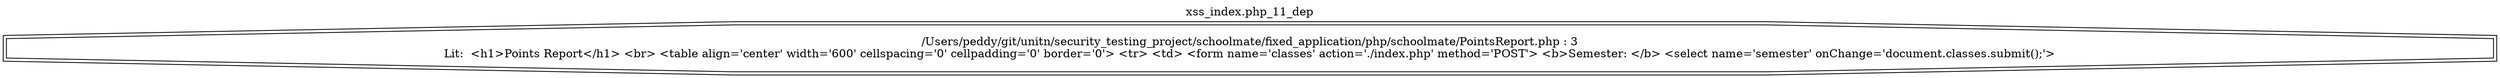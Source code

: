 digraph cfg {
  label="xss_index.php_11_dep";
  labelloc=t;
  n1 [shape=doubleoctagon, label="/Users/peddy/git/unitn/security_testing_project/schoolmate/fixed_application/php/schoolmate/PointsReport.php : 3\nLit:  <h1>Points Report</h1> <br> <table align='center' width='600' cellspacing='0' cellpadding='0' border='0'> <tr> <td> <form name='classes' action='./index.php' method='POST'> <b>Semester: </b> <select name='semester' onChange='document.classes.submit();'>\n"];
}
